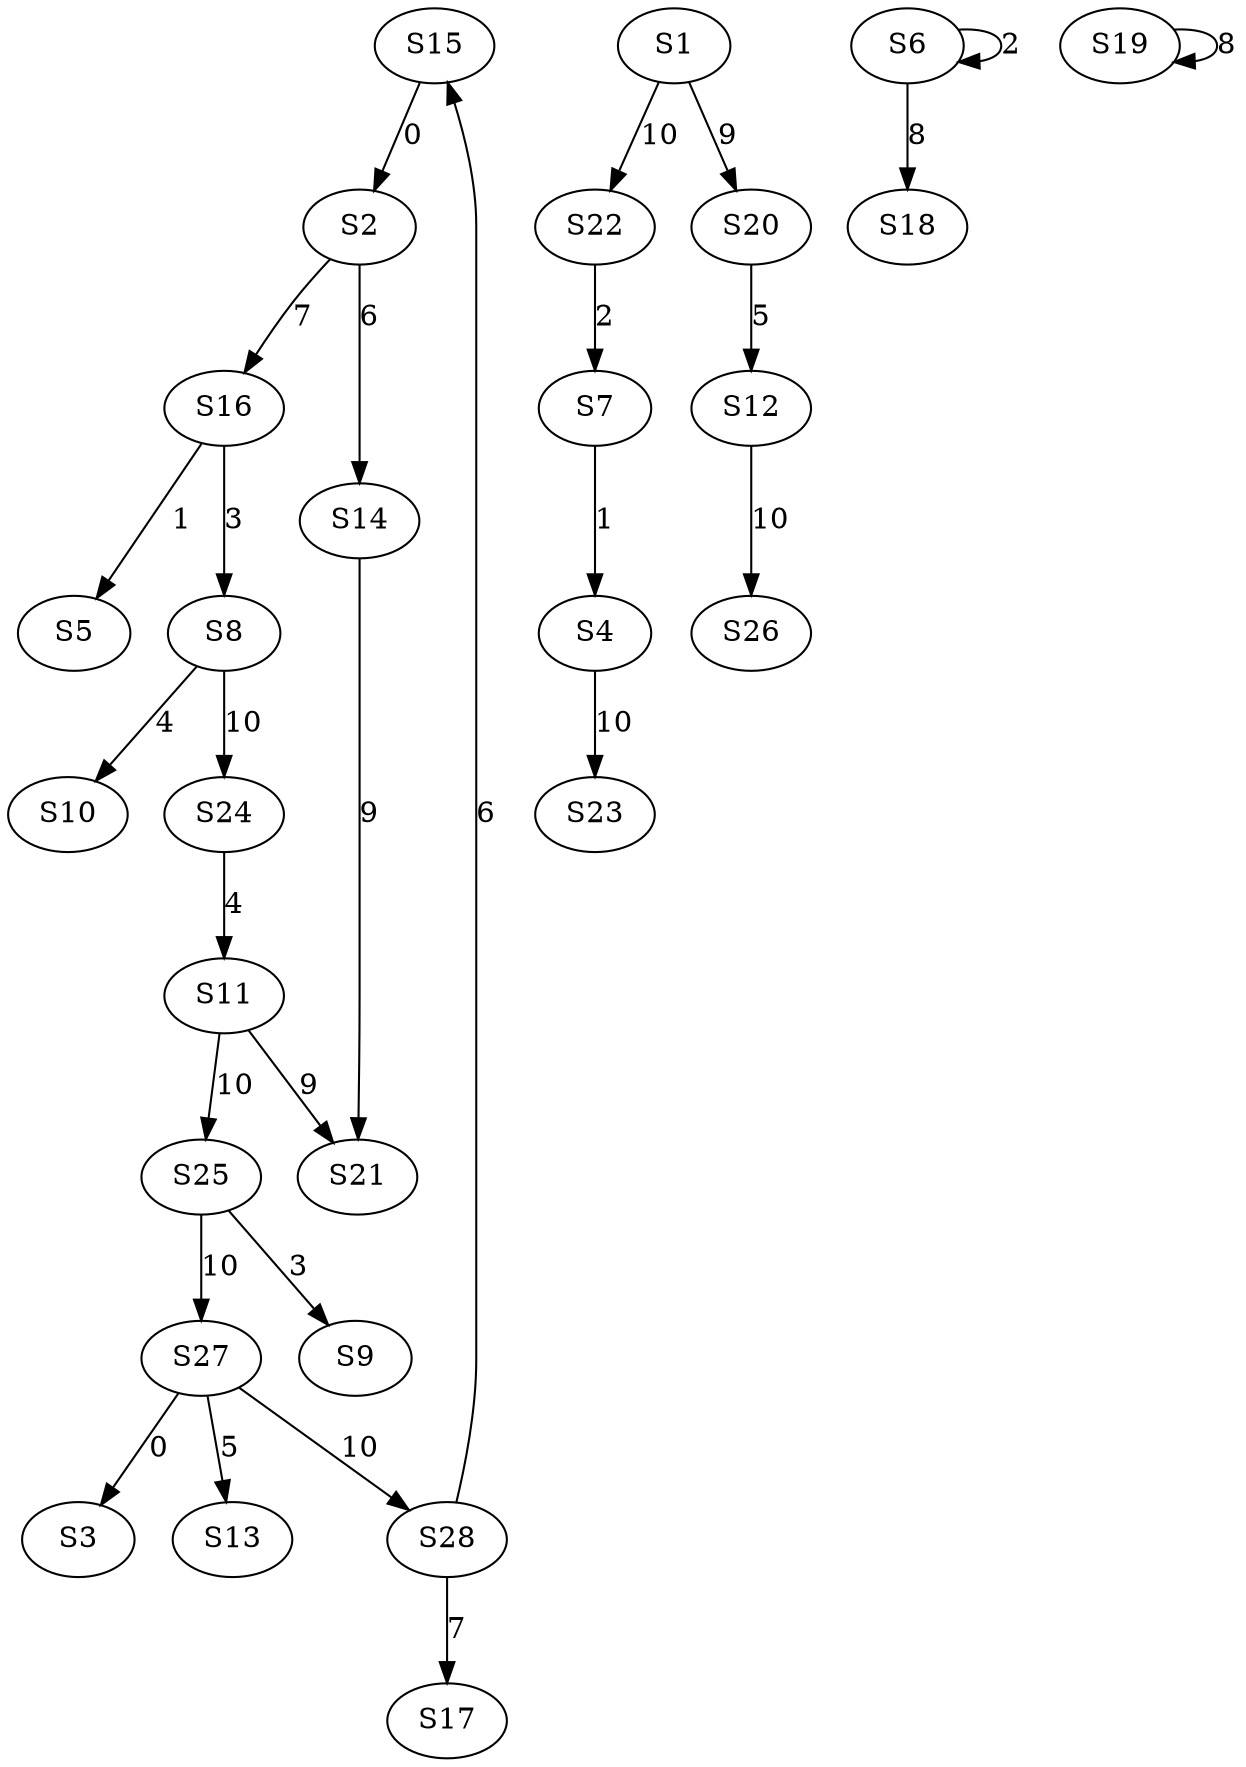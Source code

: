 strict digraph {
	S15 -> S2 [ label = 0 ];
	S27 -> S3 [ label = 0 ];
	S7 -> S4 [ label = 1 ];
	S16 -> S5 [ label = 1 ];
	S6 -> S6 [ label = 2 ];
	S22 -> S7 [ label = 2 ];
	S16 -> S8 [ label = 3 ];
	S25 -> S9 [ label = 3 ];
	S8 -> S10 [ label = 4 ];
	S24 -> S11 [ label = 4 ];
	S20 -> S12 [ label = 5 ];
	S27 -> S13 [ label = 5 ];
	S2 -> S14 [ label = 6 ];
	S28 -> S15 [ label = 6 ];
	S2 -> S16 [ label = 7 ];
	S28 -> S17 [ label = 7 ];
	S6 -> S18 [ label = 8 ];
	S19 -> S19 [ label = 8 ];
	S1 -> S20 [ label = 9 ];
	S11 -> S21 [ label = 9 ];
	S1 -> S22 [ label = 10 ];
	S4 -> S23 [ label = 10 ];
	S8 -> S24 [ label = 10 ];
	S11 -> S25 [ label = 10 ];
	S12 -> S26 [ label = 10 ];
	S25 -> S27 [ label = 10 ];
	S27 -> S28 [ label = 10 ];
	S14 -> S21 [ label = 9 ];
}